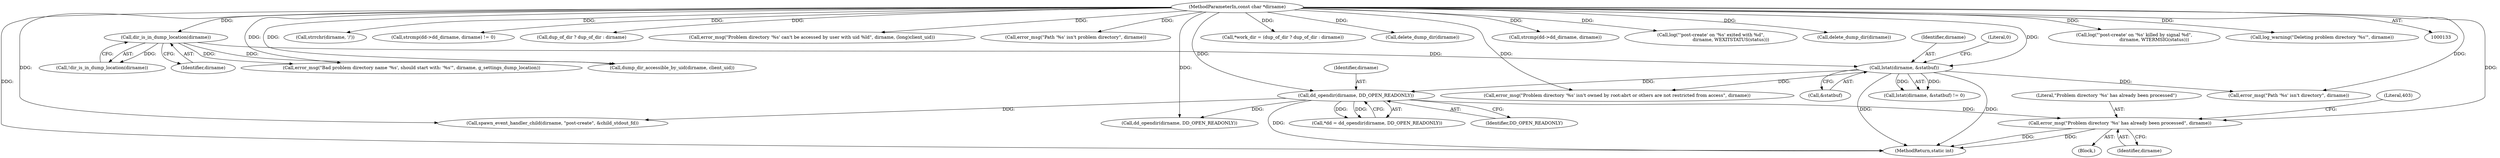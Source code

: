digraph "0_abrt_8939398b82006ba1fec4ed491339fc075f43fc7c_0@pointer" {
"1000234" [label="(Call,error_msg(\"Problem directory '%s' has already been processed\", dirname))"];
"1000219" [label="(Call,dd_opendir(dirname, DD_OPEN_READONLY))"];
"1000154" [label="(Call,lstat(dirname, &statbuf))"];
"1000138" [label="(Call,dir_is_in_dump_location(dirname))"];
"1000134" [label="(MethodParameterIn,const char *dirname)"];
"1000217" [label="(Call,*dd = dd_opendir(dirname, DD_OPEN_READONLY))"];
"1000235" [label="(Literal,\"Problem directory '%s' has already been processed\")"];
"1000238" [label="(Literal,403)"];
"1000153" [label="(Call,lstat(dirname, &statbuf) != 0)"];
"1000233" [label="(Block,)"];
"1000211" [label="(Call,error_msg(\"Problem directory '%s' isn't owned by root:abrt or others are not restricted from access\", dirname))"];
"1000154" [label="(Call,lstat(dirname, &statbuf))"];
"1000219" [label="(Call,dd_opendir(dirname, DD_OPEN_READONLY))"];
"1000542" [label="(Call,strrchr(dirname, '/'))"];
"1000155" [label="(Identifier,dirname)"];
"1000468" [label="(Call,strcmp(dd->dd_dirname, dirname) != 0)"];
"1000417" [label="(Call,dup_of_dir ? dup_of_dir : dirname)"];
"1000256" [label="(Call,error_msg(\"Problem directory '%s' can't be accessed by user with uid %ld\", dirname, (long)client_uid))"];
"1000251" [label="(Call,error_msg(\"Path '%s' isn't problem directory\", dirname))"];
"1000141" [label="(Call,error_msg(\"Bad problem directory name '%s', should start with: '%s'\", dirname, g_settings_dump_location))"];
"1000138" [label="(Call,dir_is_in_dump_location(dirname))"];
"1000242" [label="(Call,dump_dir_accessible_by_uid(dirname, client_uid))"];
"1000415" [label="(Call,*work_dir = (dup_of_dir ? dup_of_dir : dirname))"];
"1000158" [label="(Literal,0)"];
"1000582" [label="(Call,delete_dump_dir(dirname))"];
"1000220" [label="(Identifier,dirname)"];
"1000234" [label="(Call,error_msg(\"Problem directory '%s' has already been processed\", dirname))"];
"1000139" [label="(Identifier,dirname)"];
"1000137" [label="(Call,!dir_is_in_dump_location(dirname))"];
"1000479" [label="(Call,dd_opendir(dirname, DD_OPEN_READONLY))"];
"1000469" [label="(Call,strcmp(dd->dd_dirname, dirname))"];
"1000408" [label="(Call,log(\"'post-create' on '%s' exited with %d\",\n                            dirname, WEXITSTATUS(status)))"];
"1000221" [label="(Identifier,DD_OPEN_READONLY)"];
"1000551" [label="(Call,delete_dump_dir(dirname))"];
"1000593" [label="(MethodReturn,static int)"];
"1000268" [label="(Call,spawn_event_handler_child(dirname, \"post-create\", &child_stdout_fd))"];
"1000165" [label="(Call,error_msg(\"Path '%s' isn't directory\", dirname))"];
"1000236" [label="(Identifier,dirname)"];
"1000156" [label="(Call,&statbuf)"];
"1000398" [label="(Call,log(\"'post-create' on '%s' killed by signal %d\",\n                            dirname, WTERMSIG(status)))"];
"1000579" [label="(Call,log_warning(\"Deleting problem directory '%s'\", dirname))"];
"1000134" [label="(MethodParameterIn,const char *dirname)"];
"1000234" -> "1000233"  [label="AST: "];
"1000234" -> "1000236"  [label="CFG: "];
"1000235" -> "1000234"  [label="AST: "];
"1000236" -> "1000234"  [label="AST: "];
"1000238" -> "1000234"  [label="CFG: "];
"1000234" -> "1000593"  [label="DDG: "];
"1000234" -> "1000593"  [label="DDG: "];
"1000219" -> "1000234"  [label="DDG: "];
"1000134" -> "1000234"  [label="DDG: "];
"1000219" -> "1000217"  [label="AST: "];
"1000219" -> "1000221"  [label="CFG: "];
"1000220" -> "1000219"  [label="AST: "];
"1000221" -> "1000219"  [label="AST: "];
"1000217" -> "1000219"  [label="CFG: "];
"1000219" -> "1000593"  [label="DDG: "];
"1000219" -> "1000217"  [label="DDG: "];
"1000219" -> "1000217"  [label="DDG: "];
"1000154" -> "1000219"  [label="DDG: "];
"1000134" -> "1000219"  [label="DDG: "];
"1000219" -> "1000268"  [label="DDG: "];
"1000219" -> "1000479"  [label="DDG: "];
"1000154" -> "1000153"  [label="AST: "];
"1000154" -> "1000156"  [label="CFG: "];
"1000155" -> "1000154"  [label="AST: "];
"1000156" -> "1000154"  [label="AST: "];
"1000158" -> "1000154"  [label="CFG: "];
"1000154" -> "1000593"  [label="DDG: "];
"1000154" -> "1000593"  [label="DDG: "];
"1000154" -> "1000153"  [label="DDG: "];
"1000154" -> "1000153"  [label="DDG: "];
"1000138" -> "1000154"  [label="DDG: "];
"1000134" -> "1000154"  [label="DDG: "];
"1000154" -> "1000165"  [label="DDG: "];
"1000154" -> "1000211"  [label="DDG: "];
"1000138" -> "1000137"  [label="AST: "];
"1000138" -> "1000139"  [label="CFG: "];
"1000139" -> "1000138"  [label="AST: "];
"1000137" -> "1000138"  [label="CFG: "];
"1000138" -> "1000137"  [label="DDG: "];
"1000134" -> "1000138"  [label="DDG: "];
"1000138" -> "1000141"  [label="DDG: "];
"1000138" -> "1000242"  [label="DDG: "];
"1000134" -> "1000133"  [label="AST: "];
"1000134" -> "1000593"  [label="DDG: "];
"1000134" -> "1000141"  [label="DDG: "];
"1000134" -> "1000165"  [label="DDG: "];
"1000134" -> "1000211"  [label="DDG: "];
"1000134" -> "1000242"  [label="DDG: "];
"1000134" -> "1000251"  [label="DDG: "];
"1000134" -> "1000256"  [label="DDG: "];
"1000134" -> "1000268"  [label="DDG: "];
"1000134" -> "1000398"  [label="DDG: "];
"1000134" -> "1000408"  [label="DDG: "];
"1000134" -> "1000415"  [label="DDG: "];
"1000134" -> "1000417"  [label="DDG: "];
"1000134" -> "1000468"  [label="DDG: "];
"1000134" -> "1000469"  [label="DDG: "];
"1000134" -> "1000479"  [label="DDG: "];
"1000134" -> "1000542"  [label="DDG: "];
"1000134" -> "1000551"  [label="DDG: "];
"1000134" -> "1000579"  [label="DDG: "];
"1000134" -> "1000582"  [label="DDG: "];
}
